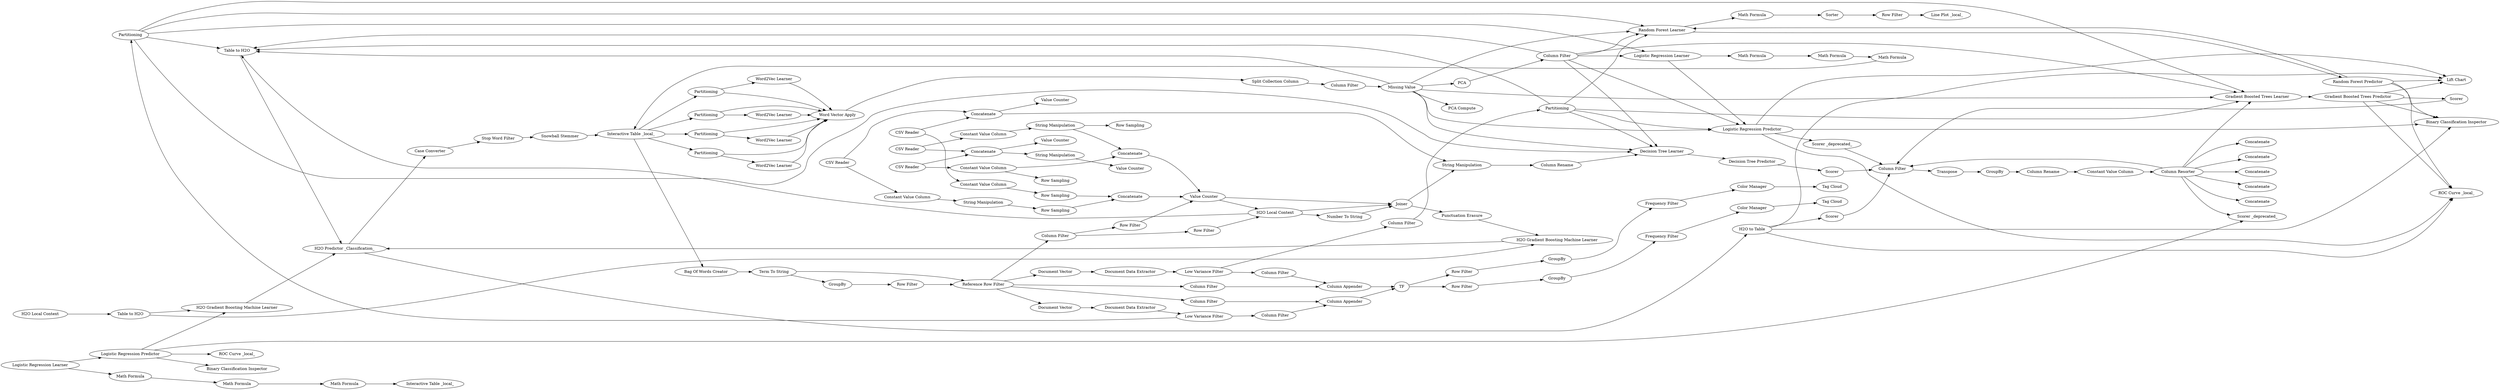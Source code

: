 digraph {
	876 -> 91
	35 -> 911
	208 -> 209
	4 -> 5
	1002 -> 1017
	799 -> 34
	1015 -> 981
	897 -> 898
	69 -> 911
	119 -> 97
	904 -> 905
	905 -> 907
	916 -> 921
	1026 -> 797
	916 -> 915
	1012 -> 797
	879 -> 881
	14 -> 119
	10 -> 19
	985 -> 983
	1017 -> 1028
	1001 -> 30
	918 -> 919
	797 -> 798
	30 -> 31
	970 -> 797
	876 -> 49
	49 -> 69
	20 -> 885
	11 -> 12
	1001 -> 91
	209 -> 213
	35 -> 907
	987 -> 1002
	916 -> 912
	880 -> 870
	5 -> 897
	207 -> 208
	175 -> 174
	802 -> 30
	1012 -> 1026
	32 -> 207
	890 -> 891
	1018 -> 997
	802 -> 91
	119 -> 910
	866 -> 869
	1001 -> 904
	33 -> 207
	78 -> 77
	5 -> 6
	1007 -> 1004
	2 -> 5
	992 -> 983
	1027 -> 797
	11 -> 891
	20 -> 1027
	1027 -> 1022
	1008 -> 9
	802 -> 49
	6 -> 8
	913 -> 917
	865 -> 890
	213 -> 211
	869 -> 879
	212 -> 1020
	799 -> 30
	35 -> 33
	802 -> 904
	899 -> 898
	1 -> 2
	988 -> 1018
	16 -> 18
	10 -> 11
	876 -> 34
	95 -> 912
	885 -> 884
	991 -> 1004
	799 -> 91
	119 -> 911
	991 -> 988
	19 -> 11
	799 -> 800
	18 -> 20
	870 -> 9
	798 -> 796
	875 -> 876
	904 -> 908
	6 -> 7
	212 -> 1010
	983 -> 21
	69 -> 907
	891 -> 892
	881 -> 870
	872 -> 875
	905 -> 910
	94 -> 95
	1001 -> 34
	5 -> 987
	212 -> 979
	1028 -> 1001
	890 -> 867
	874 -> 872
	912 -> 14
	69 -> 62
	799 -> 904
	13 -> 14
	10 -> 91
	868 -> 880
	918 -> 916
	971 -> 797
	898 -> 21
	12 -> 13
	35 -> 910
	20 -> 1
	21 -> 127
	917 -> 922
	31 -> 32
	5 -> 874
	866 -> 890
	95 -> 13
	62 -> 207
	195 -> 173
	1001 -> 69
	9 -> 11
	1016 -> 1008
	9 -> 10
	908 -> 909
	1022 -> 797
	796 -> 799
	876 -> 30
	5 -> 985
	1004 -> 1015
	49 -> 79
	3 -> 4
	884 -> 797
	802 -> 69
	20 -> 1012
	1018 -> 1008
	909 -> 161
	1016 -> 982
	14 -> 17
	129 -> 195
	119 -> 907
	34 -> 35
	79 -> 78
	171 -> 27
	20 -> 970
	212 -> 943
	802 -> 34
	212 -> 915
	1004 -> 994
	212 -> 34
	91 -> 14
	69 -> 910
	127 -> 148
	885 -> 797
	876 -> 904
	919 -> 913
	161 -> 162
	905 -> 904
	799 -> 69
	21 -> 129
	27 -> 39
	905 -> 911
	148 -> 171
	77 -> 20
	865 -> 868
	916 -> 920
	173 -> 175
	97 -> 207
	892 -> 30
	7 -> 9
	875 -> 899
	212 -> 998
	211 -> 212
	970 -> 971
	212 -> 207
	8 -> 10
	1007 -> 1016
	799 -> 801
	17 -> 16
	2 -> 3
	1017 -> 992
	800 -> 802
	1028 [label="Column Filter"]
	1004 [label=Concatenate]
	866 [label="CSV Reader"]
	992 [label="Column Filter"]
	880 [label="Row Sampling"]
	3 [label=GroupBy]
	905 [label="Random Forest Predictor"]
	874 [label="Document Vector"]
	1017 [label="Low Variance Filter"]
	6 [label="Column Filter"]
	879 [label="String Manipulation"]
	943 [label=Concatenate]
	129 [label="Row Filter"]
	12 [label="Punctuation Erasure"]
	982 [label="Row Sampling"]
	16 [label="Stop Word Filter"]
	872 [label="Document Data Extractor"]
	875 [label="Low Variance Filter"]
	916 [label="Logistic Regression Predictor"]
	11 [label=Joiner]
	884 [label="Word2Vec Learner"]
	890 [label=Concatenate]
	796 [label="Column Filter"]
	195 [label=GroupBy]
	5 [label="Reference Row Filter"]
	919 [label="Math Formula"]
	1001 [label=Partitioning]
	881 [label="Row Sampling"]
	981 [label="Value Counter"]
	213 [label="Column Rename"]
	997 [label="Row Sampling"]
	27 [label="Color Manager"]
	988 [label="Constant Value Column"]
	970 [label=Partitioning]
	79 [label="Math Formula"]
	9 [label="Value Counter"]
	97 [label=Scorer]
	867 [label="Value Counter"]
	987 [label="Document Vector"]
	8 [label="Row Filter"]
	912 [label="H2O Gradient Boosting Machine Learner"]
	209 [label=GroupBy]
	211 [label="Constant Value Column"]
	1008 [label=Concatenate]
	1002 [label="Document Data Extractor"]
	119 [label="H2O to Table"]
	869 [label="Constant Value Column"]
	800 [label=PCA]
	1 [label="Bag Of Words Creator"]
	907 [label="ROC Curve _local_"]
	1022 [label="Word2Vec Learner"]
	207 [label="Column Filter"]
	1026 [label="Word2Vec Learner"]
	991 [label="CSV Reader"]
	799 [label="Missing Value"]
	801 [label="PCA Compute"]
	1018 [label="String Manipulation"]
	897 [label="Column Filter"]
	13 [label="H2O Gradient Boosting Machine Learner"]
	891 [label="String Manipulation"]
	870 [label=Concatenate]
	797 [label="Word Vector Apply"]
	39 [label="Tag Cloud"]
	911 [label="Lift Chart"]
	91 [label="Table to H2O"]
	7 [label="Row Filter"]
	910 [label="Binary Classification Inspector"]
	909 [label=Sorter]
	21 [label=TF]
	18 [label="Snowball Stemmer"]
	922 [label="Interactive Table _local_"]
	19 [label="Number To String"]
	885 [label=Partitioning]
	985 [label="Column Filter"]
	802 [label="Column Filter"]
	161 [label="Row Filter"]
	899 [label="Column Filter"]
	983 [label="Column Appender"]
	904 [label="Random Forest Learner"]
	174 [label="Tag Cloud"]
	4 [label="Row Filter"]
	1016 [label="Constant Value Column"]
	77 [label="Math Formula"]
	14 [label="H2O Predictor _Classification_"]
	892 [label="Column Rename"]
	94 [label="H2O Local Context"]
	876 [label=Partitioning]
	35 [label="Gradient Boosted Trees Predictor"]
	62 [label="Scorer _deprecated_"]
	798 [label="Split Collection Column"]
	69 [label="Logistic Regression Predictor"]
	1012 [label=Partitioning]
	994 [label="Value Counter"]
	898 [label="Column Appender"]
	917 [label="Math Formula"]
	30 [label="Decision Tree Learner"]
	920 [label="ROC Curve _local_"]
	1007 [label="CSV Reader"]
	865 [label="CSV Reader"]
	162 [label="Line Plot _local_"]
	921 [label="Binary Classification Inspector"]
	17 [label="Case Converter"]
	971 [label="Word2Vec Learner"]
	78 [label="Math Formula"]
	998 [label=Concatenate]
	1010 [label=Concatenate]
	208 [label=Transpose]
	49 [label="Logistic Regression Learner"]
	31 [label="Decision Tree Predictor"]
	979 [label=Concatenate]
	918 [label="Logistic Regression Learner"]
	171 [label="Frequency Filter"]
	10 [label="H2O Local Context"]
	868 [label="Constant Value Column"]
	148 [label=GroupBy]
	127 [label="Row Filter"]
	173 [label="Frequency Filter"]
	1020 [label=Concatenate]
	915 [label="Scorer _deprecated_"]
	1015 [label="String Manipulation"]
	175 [label="Color Manager"]
	20 [label="Interactive Table _local_"]
	34 [label="Gradient Boosted Trees Learner"]
	212 [label="Column Resorter"]
	908 [label="Math Formula"]
	913 [label="Math Formula"]
	95 [label="Table to H2O"]
	1027 [label=Partitioning]
	33 [label=Scorer]
	32 [label=Scorer]
	2 [label="Term To String"]
	rankdir=LR
}
